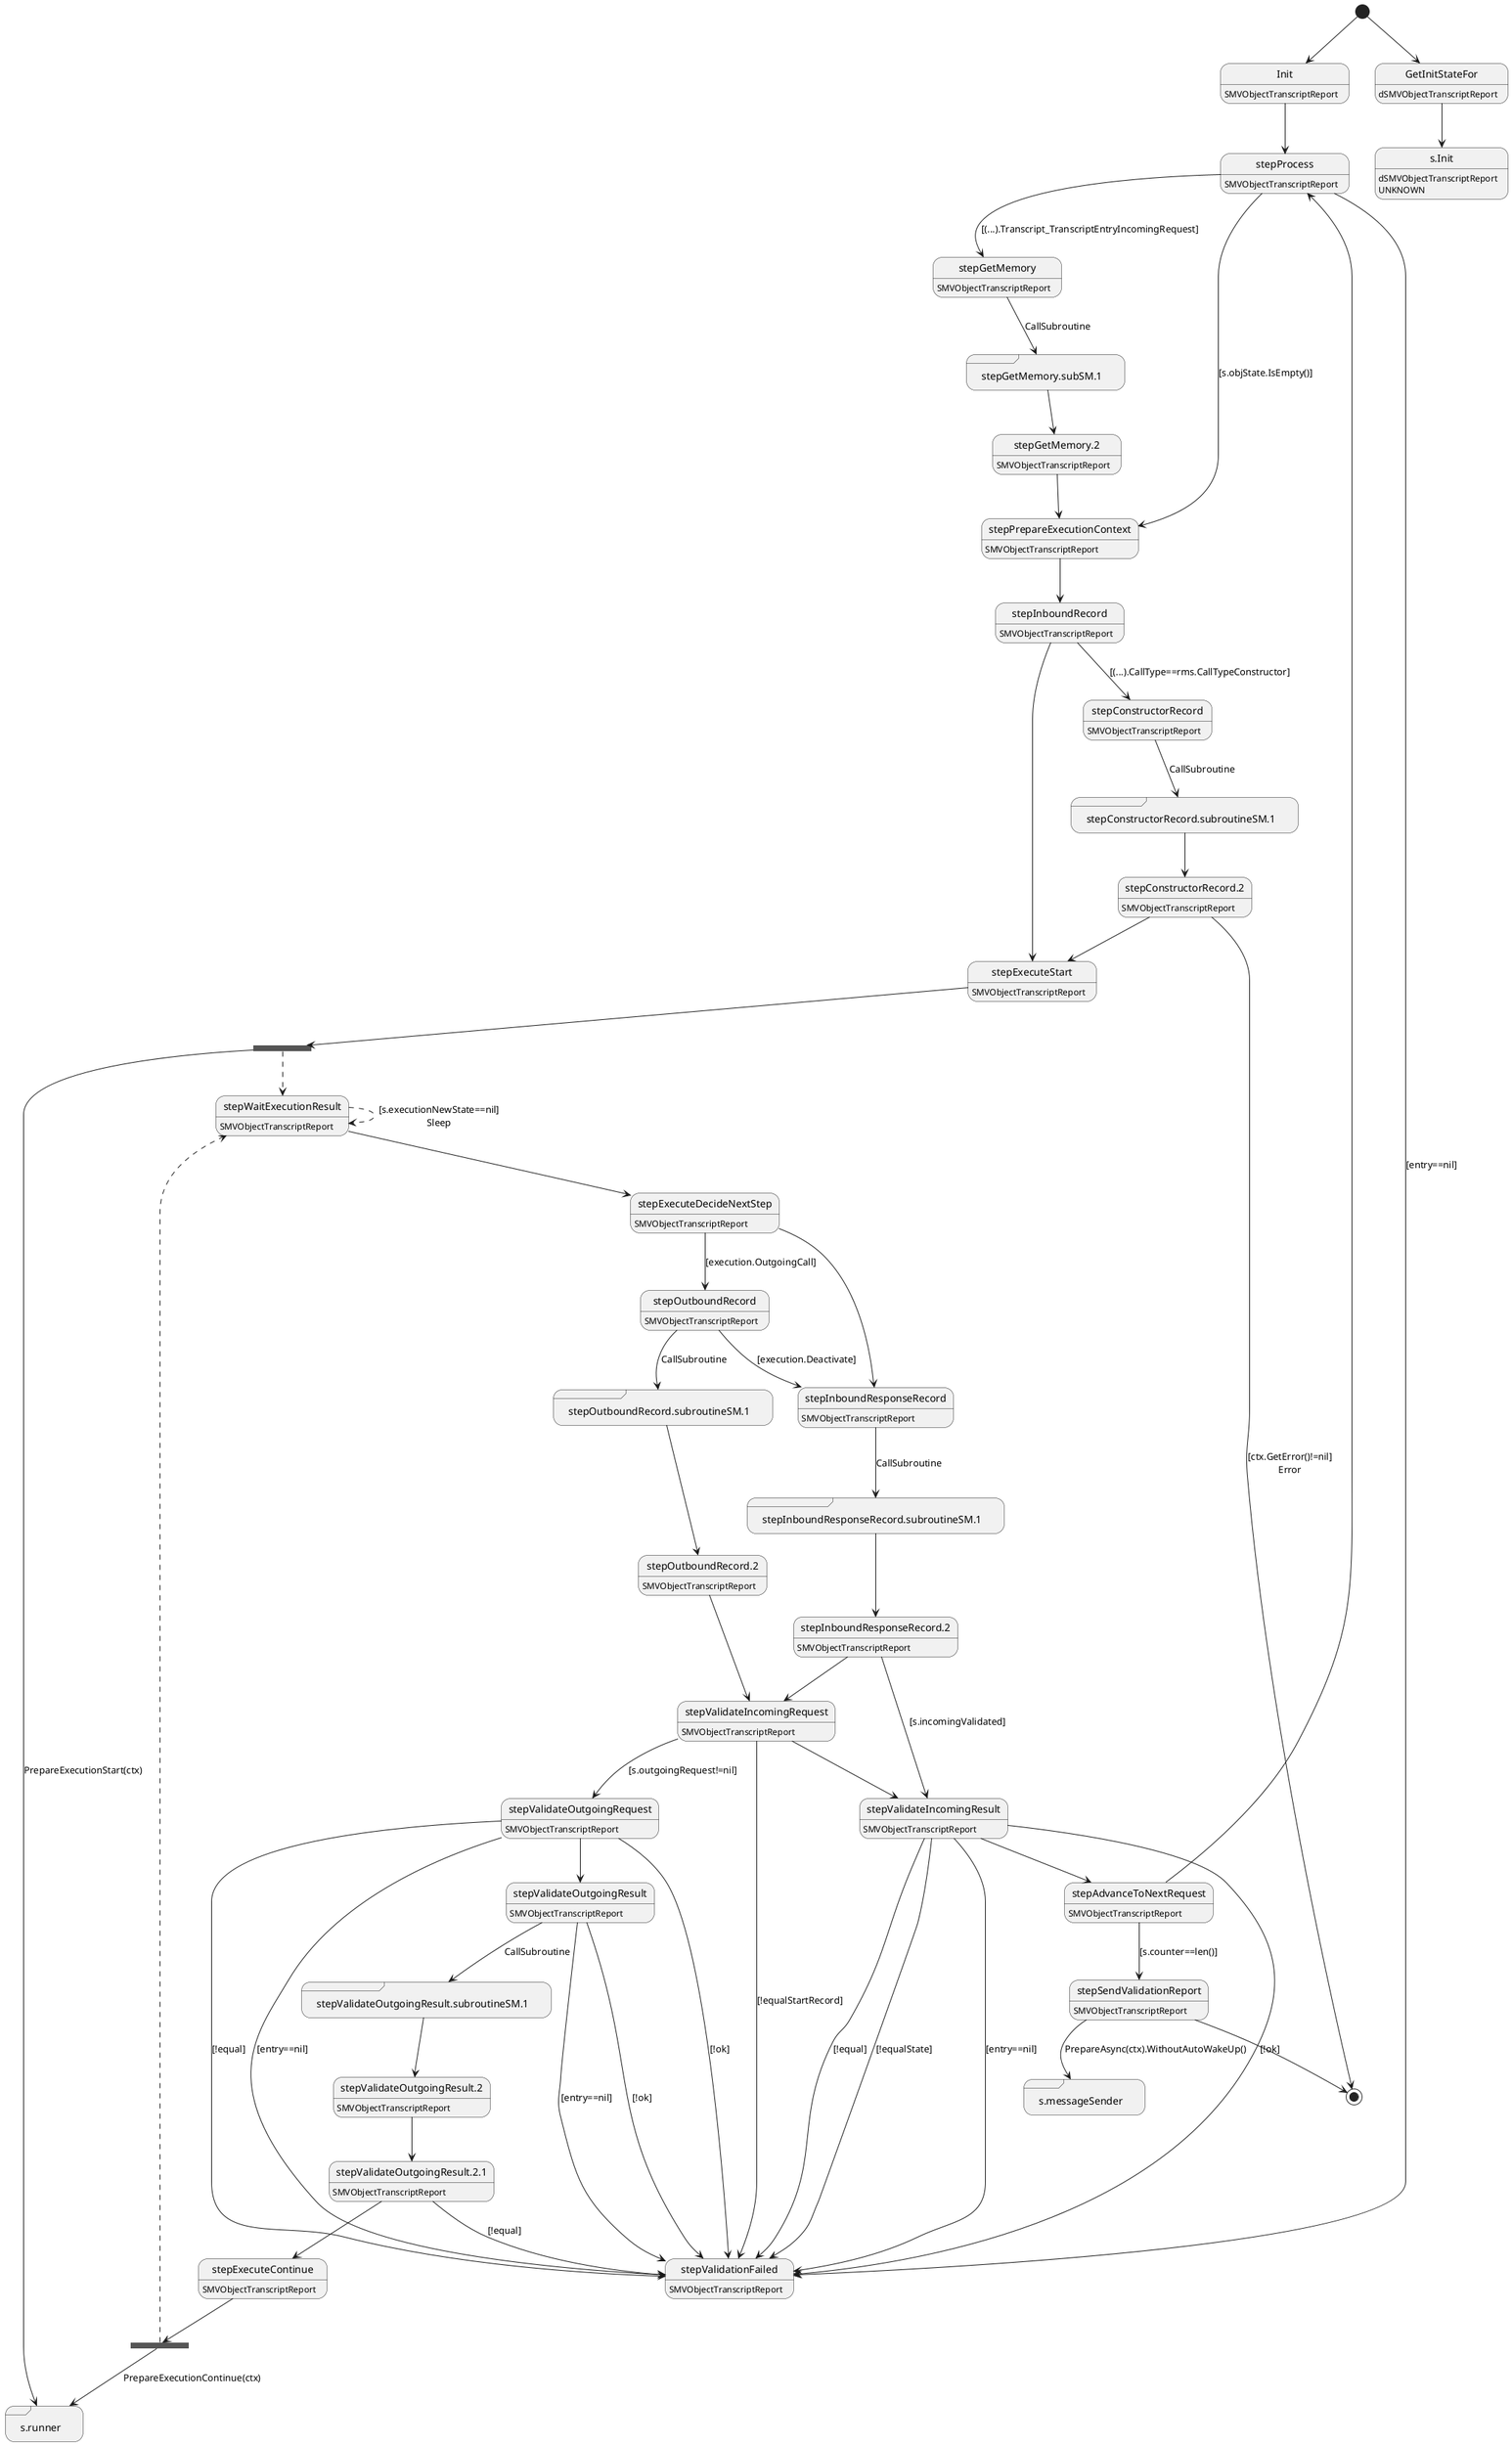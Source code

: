 @startuml
state "Init" as T01_S001
T01_S001 : SMVObjectTranscriptReport
[*] --> T01_S001
T01_S001 --> T01_S002
state "s.messageSender" as T01_S032 <<sdlreceive>>
state "s.runner" as T01_S012 <<sdlreceive>>
T01_S012 : DUPLICATE
state "stepAdvanceToNextRequest" as T01_S030
T01_S030 : SMVObjectTranscriptReport
T01_S030 --> T01_S031 : [s.counter==len()]
T01_S030 --> T01_S002
state "stepConstructorRecord" as T01_S008
T01_S008 : SMVObjectTranscriptReport
T01_S008 --> T01_S009 : CallSubroutine
state "stepConstructorRecord.2" as T01_S010
T01_S010 : SMVObjectTranscriptReport
T01_S010 --> [*] : [ctx.GetError()!=nil]\nError
T01_S010 --> T01_S011
state "stepConstructorRecord.subroutineSM.1" as T01_S009 <<sdlreceive>>
T01_S009 --> T01_S010
state "stepExecuteContinue" as T01_S023
T01_S023 : SMVObjectTranscriptReport
state T01_U001 <<fork>>
T01_S023 --> T01_U001
T01_U001 --> T01_S012 : PrepareExecutionContinue(ctx)
T01_U001 --[dashed]> T01_S013
state "stepExecuteDecideNextStep" as T01_S014
T01_S014 : SMVObjectTranscriptReport
T01_S014 --> T01_S015 : [execution.OutgoingCall]
T01_S014 --> T01_S024
state "stepExecuteStart" as T01_S011
T01_S011 : SMVObjectTranscriptReport
state T01_U002 <<fork>>
T01_S011 --> T01_U002
T01_U002 --> T01_S012 : PrepareExecutionStart(ctx)
T01_U002 --[dashed]> T01_S013
state "stepGetMemory" as T01_S003
T01_S003 : SMVObjectTranscriptReport
T01_S003 --> T01_S004 : CallSubroutine
state "stepGetMemory.2" as T01_S005
T01_S005 : SMVObjectTranscriptReport
T01_S005 --> T01_S006
state "stepGetMemory.subSM.1" as T01_S004 <<sdlreceive>>
T01_S004 --> T01_S005
state "stepInboundRecord" as T01_S007
T01_S007 : SMVObjectTranscriptReport
T01_S007 --> T01_S008 : [(...).CallType==rms.CallTypeConstructor]
T01_S007 --> T01_S011
state "stepInboundResponseRecord" as T01_S024
T01_S024 : SMVObjectTranscriptReport
T01_S024 --> T01_S025 : CallSubroutine
state "stepInboundResponseRecord.2" as T01_S026
T01_S026 : SMVObjectTranscriptReport
T01_S026 --> T01_S028 : [s.incomingValidated]
T01_S026 --> T01_S027
state "stepInboundResponseRecord.subroutineSM.1" as T01_S025 <<sdlreceive>>
T01_S025 --> T01_S026
state "stepOutboundRecord" as T01_S015
T01_S015 : SMVObjectTranscriptReport
T01_S015 --> T01_S024 : [execution.Deactivate]
T01_S015 --> T01_S016 : CallSubroutine
state "stepOutboundRecord.2" as T01_S017
T01_S017 : SMVObjectTranscriptReport
T01_S017 --> T01_S027
state "stepOutboundRecord.subroutineSM.1" as T01_S016 <<sdlreceive>>
T01_S016 --> T01_S017
state "stepPrepareExecutionContext" as T01_S006
T01_S006 : SMVObjectTranscriptReport
T01_S006 --> T01_S007
state "stepProcess" as T01_S002
T01_S002 : SMVObjectTranscriptReport
T01_S002 --> T01_S029 : [entry==nil]
T01_S002 --> T01_S006 : [s.objState.IsEmpty()]
T01_S002 --> T01_S003 : [(...).Transcript_TranscriptEntryIncomingRequest]
state "stepSendValidationReport" as T01_S031
T01_S031 : SMVObjectTranscriptReport
T01_S031 --> T01_S032 : PrepareAsync(ctx).WithoutAutoWakeUp()
T01_S031 --> [*]
state "stepValidateIncomingRequest" as T01_S027
T01_S027 : SMVObjectTranscriptReport
T01_S027 --> T01_S029 : [!equalStartRecord]
T01_S027 --> T01_S018 : [s.outgoingRequest!=nil]
T01_S027 --> T01_S028
state "stepValidateIncomingResult" as T01_S028
T01_S028 : SMVObjectTranscriptReport
T01_S028 --> T01_S029 : [entry==nil]
T01_S028 --> T01_S029 : [!ok]
T01_S028 --> T01_S029 : [!equal]
T01_S028 --> T01_S029 : [!equalState]
T01_S028 --> T01_S030
state "stepValidateOutgoingRequest" as T01_S018
T01_S018 : SMVObjectTranscriptReport
T01_S018 --> T01_S029 : [entry==nil]
T01_S018 --> T01_S029 : [!ok]
T01_S018 --> T01_S029 : [!equal]
T01_S018 --> T01_S019
state "stepValidateOutgoingResult" as T01_S019
T01_S019 : SMVObjectTranscriptReport
T01_S019 --> T01_S029 : [entry==nil]
T01_S019 --> T01_S029 : [!ok]
T01_S019 --> T01_S020 : CallSubroutine
state "stepValidateOutgoingResult.2" as T01_S021
T01_S021 : SMVObjectTranscriptReport
T01_S021 --> T01_S022
state "stepValidateOutgoingResult.2.1" as T01_S022
T01_S022 : SMVObjectTranscriptReport
T01_S022 --> T01_S029 : [!equal]
T01_S022 --> T01_S023
state "stepValidateOutgoingResult.subroutineSM.1" as T01_S020 <<sdlreceive>>
T01_S020 --> T01_S021
state "stepValidationFailed" as T01_S029
T01_S029 : SMVObjectTranscriptReport
state "stepWaitExecutionResult" as T01_S013
T01_S013 : SMVObjectTranscriptReport
T01_S013 --[dashed]> T01_S013 : [s.executionNewState==nil]\nSleep
T01_S013 --> T01_S014
state "GetInitStateFor" as T00_S001
T00_S001 : dSMVObjectTranscriptReport
[*] --> T00_S001
state "s.Init" as T00_U003
T00_U003 : dSMVObjectTranscriptReport
T00_U003 : UNKNOWN 
T00_S001 --> T00_U003
@enduml
